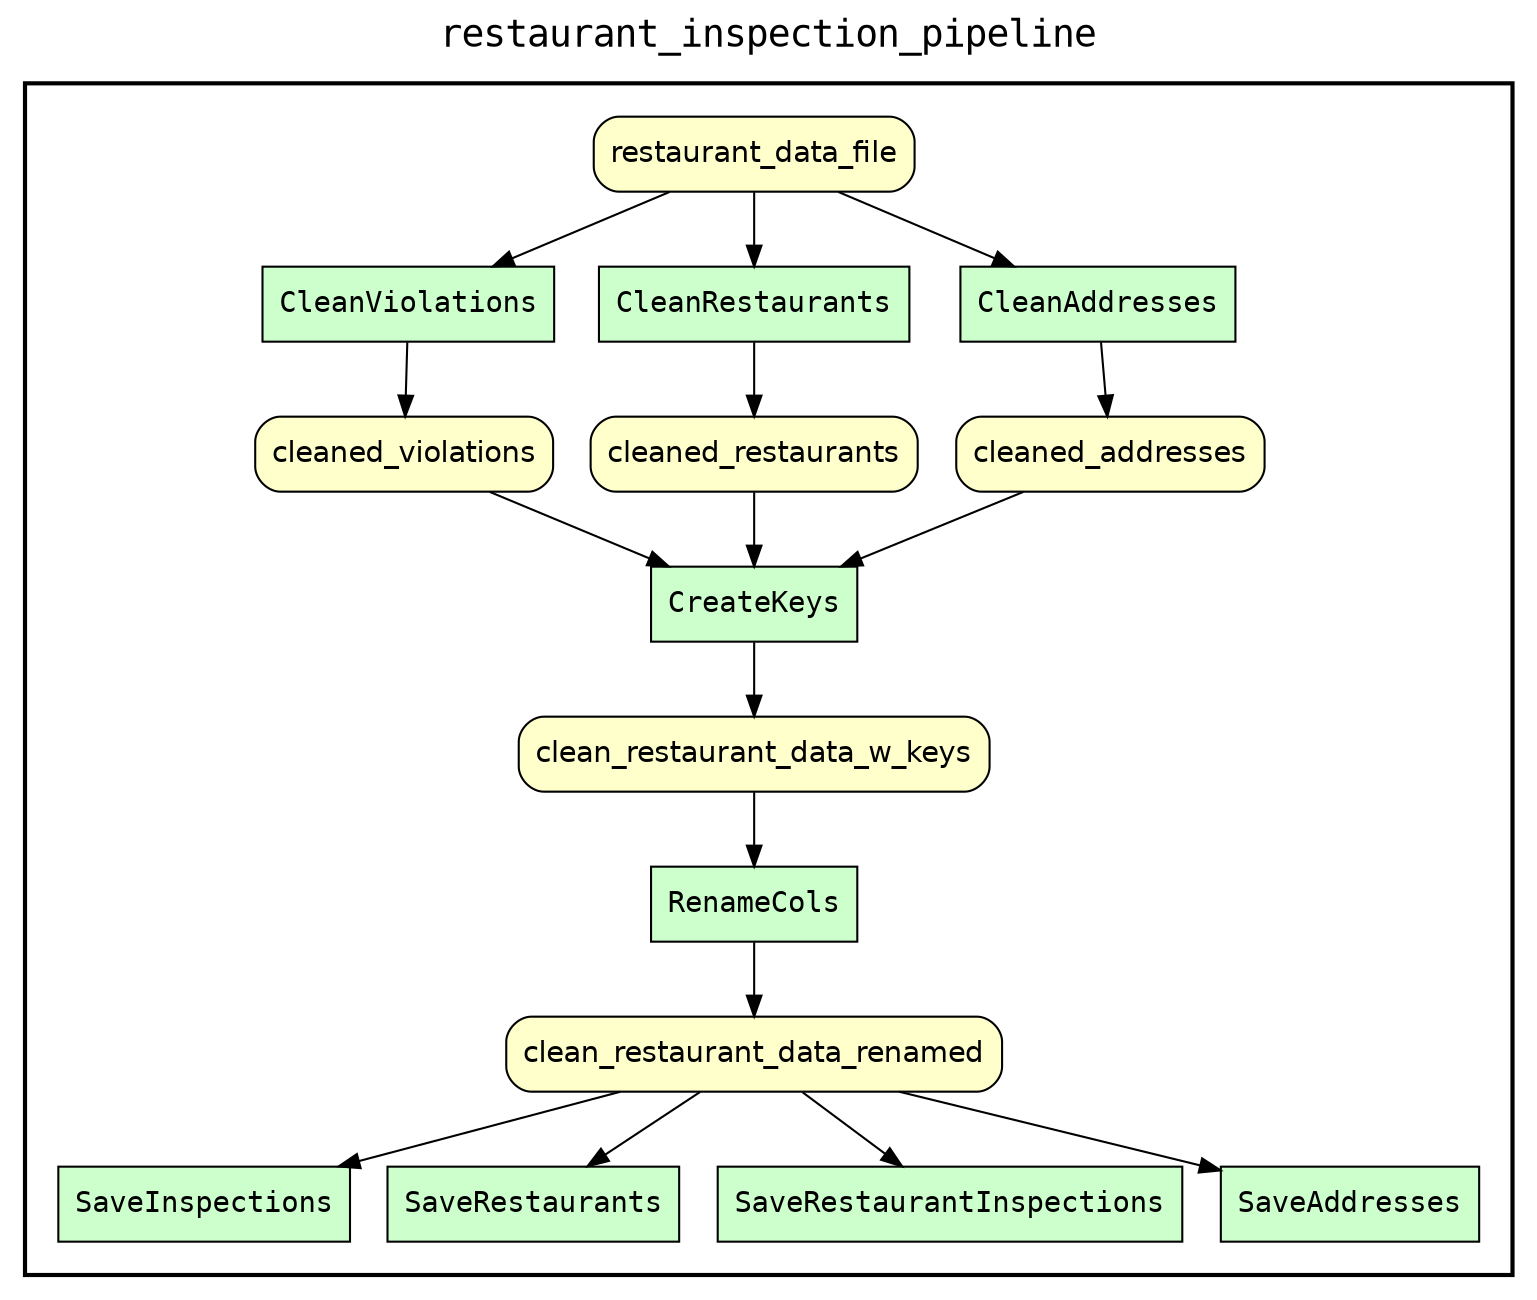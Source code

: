 
digraph yw_data_view {
rankdir=TB
fontname=Courier; fontsize=18; labelloc=t
label="restaurant_inspection_pipeline"
subgraph cluster_workflow { label=""; color=black; penwidth=2
subgraph cluster_workflow_inner { label=""; color=white
node[shape=box style="filled" fillcolor="#CCFFCC" peripheries=1 fontname=Courier]
CleanViolations
CleanRestaurants
CleanAddresses
CreateKeys
RenameCols
SaveInspections
SaveRestaurants
SaveRestaurantInspections
SaveAddresses
node[shape=box style="filled" fillcolor="#CCFFCC" peripheries=1 fontname=Courier]
node[shape=box style="rounded,filled" fillcolor="#FFFFCC" peripheries=1 fontname=Helvetica]
clean_restaurant_data_renamed
clean_restaurant_data_w_keys
cleaned_addresses
cleaned_restaurants
cleaned_violations
restaurant_data_file
node[shape=box style="rounded,filled" fillcolor="#FFFFFF" peripheries=1 fontname=Helvetica]
}}
subgraph cluster_inflows { label=""; color=white; penwidth=2
subgraph cluster_inflows_inner { label=""; color=white
node[shape=circle fillcolor="#FFFFFF" peripheries=1 width=0.2]
}}
subgraph cluster_outflows { label=""; color=white; penwidth=2
subgraph cluster_outflows_inner { label=""; color=white
node[shape=circle fillcolor="#FFFFFF" peripheries=1 width=0.2]
}}
clean_restaurant_data_renamed -> SaveInspections
clean_restaurant_data_renamed -> SaveRestaurants
clean_restaurant_data_renamed -> SaveRestaurantInspections
clean_restaurant_data_renamed -> SaveAddresses
clean_restaurant_data_w_keys -> RenameCols
cleaned_addresses -> CreateKeys
cleaned_restaurants -> CreateKeys
cleaned_violations -> CreateKeys
restaurant_data_file -> CleanViolations
restaurant_data_file -> CleanRestaurants
restaurant_data_file -> CleanAddresses
CleanViolations -> cleaned_violations
CleanRestaurants -> cleaned_restaurants
CleanAddresses -> cleaned_addresses
CreateKeys -> clean_restaurant_data_w_keys
RenameCols -> clean_restaurant_data_renamed
}

